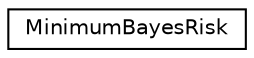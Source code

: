 digraph "Graphical Class Hierarchy"
{
  edge [fontname="Helvetica",fontsize="10",labelfontname="Helvetica",labelfontsize="10"];
  node [fontname="Helvetica",fontsize="10",shape=record];
  rankdir="LR";
  Node0 [label="MinimumBayesRisk",height=0.2,width=0.4,color="black", fillcolor="white", style="filled",URL="$classkaldi_1_1MinimumBayesRisk.html",tooltip="This class does the word-level Minimum Bayes Risk computation, and gives you either the 1-best MBR ou..."];
}
